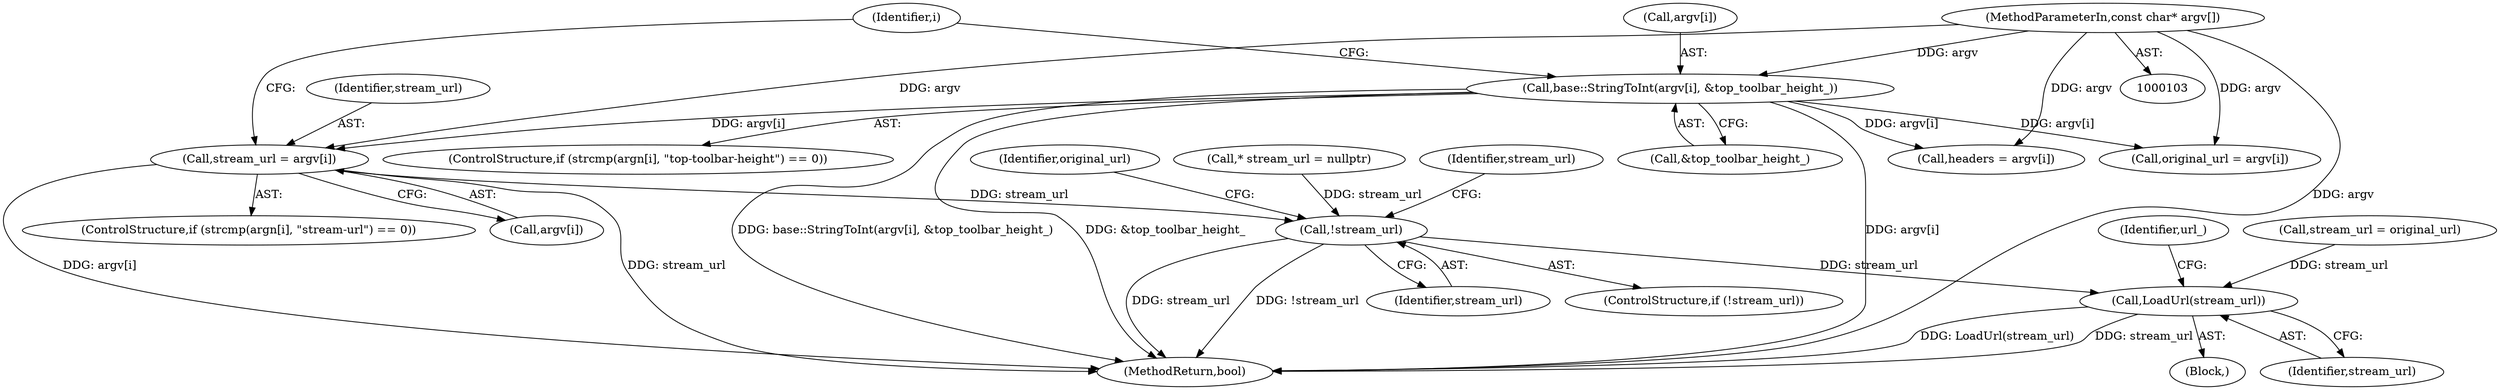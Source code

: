 digraph "0_Chrome_fff450abc4e2fb330ba700547a8e6a7b0fb90a6e@array" {
"1000240" [label="(Call,stream_url = argv[i])"];
"1000280" [label="(Call,base::StringToInt(argv[i], &top_toolbar_height_))"];
"1000106" [label="(MethodParameterIn,const char* argv[])"];
"1000301" [label="(Call,!stream_url)"];
"1000311" [label="(Call,LoadUrl(stream_url))"];
"1000240" [label="(Call,stream_url = argv[i])"];
"1000300" [label="(ControlStructure,if (!stream_url))"];
"1000272" [label="(ControlStructure,if (strcmp(argn[i], \"top-toolbar-height\") == 0))"];
"1000302" [label="(Identifier,stream_url)"];
"1000311" [label="(Call,LoadUrl(stream_url))"];
"1000320" [label="(MethodReturn,bool)"];
"1000303" [label="(Call,stream_url = original_url)"];
"1000280" [label="(Call,base::StringToInt(argv[i], &top_toolbar_height_))"];
"1000232" [label="(ControlStructure,if (strcmp(argn[i], \"stream-url\") == 0))"];
"1000216" [label="(Identifier,i)"];
"1000192" [label="(Call,* stream_url = nullptr)"];
"1000107" [label="(Block,)"];
"1000281" [label="(Call,argv[i])"];
"1000242" [label="(Call,argv[i])"];
"1000314" [label="(Identifier,url_)"];
"1000254" [label="(Call,headers = argv[i])"];
"1000304" [label="(Identifier,stream_url)"];
"1000312" [label="(Identifier,stream_url)"];
"1000301" [label="(Call,!stream_url)"];
"1000241" [label="(Identifier,stream_url)"];
"1000284" [label="(Call,&top_toolbar_height_)"];
"1000308" [label="(Identifier,original_url)"];
"1000106" [label="(MethodParameterIn,const char* argv[])"];
"1000226" [label="(Call,original_url = argv[i])"];
"1000240" -> "1000232"  [label="AST: "];
"1000240" -> "1000242"  [label="CFG: "];
"1000241" -> "1000240"  [label="AST: "];
"1000242" -> "1000240"  [label="AST: "];
"1000216" -> "1000240"  [label="CFG: "];
"1000240" -> "1000320"  [label="DDG: argv[i]"];
"1000240" -> "1000320"  [label="DDG: stream_url"];
"1000280" -> "1000240"  [label="DDG: argv[i]"];
"1000106" -> "1000240"  [label="DDG: argv"];
"1000240" -> "1000301"  [label="DDG: stream_url"];
"1000280" -> "1000272"  [label="AST: "];
"1000280" -> "1000284"  [label="CFG: "];
"1000281" -> "1000280"  [label="AST: "];
"1000284" -> "1000280"  [label="AST: "];
"1000216" -> "1000280"  [label="CFG: "];
"1000280" -> "1000320"  [label="DDG: &top_toolbar_height_"];
"1000280" -> "1000320"  [label="DDG: base::StringToInt(argv[i], &top_toolbar_height_)"];
"1000280" -> "1000320"  [label="DDG: argv[i]"];
"1000280" -> "1000226"  [label="DDG: argv[i]"];
"1000280" -> "1000254"  [label="DDG: argv[i]"];
"1000106" -> "1000280"  [label="DDG: argv"];
"1000106" -> "1000103"  [label="AST: "];
"1000106" -> "1000320"  [label="DDG: argv"];
"1000106" -> "1000226"  [label="DDG: argv"];
"1000106" -> "1000254"  [label="DDG: argv"];
"1000301" -> "1000300"  [label="AST: "];
"1000301" -> "1000302"  [label="CFG: "];
"1000302" -> "1000301"  [label="AST: "];
"1000304" -> "1000301"  [label="CFG: "];
"1000308" -> "1000301"  [label="CFG: "];
"1000301" -> "1000320"  [label="DDG: stream_url"];
"1000301" -> "1000320"  [label="DDG: !stream_url"];
"1000192" -> "1000301"  [label="DDG: stream_url"];
"1000301" -> "1000311"  [label="DDG: stream_url"];
"1000311" -> "1000107"  [label="AST: "];
"1000311" -> "1000312"  [label="CFG: "];
"1000312" -> "1000311"  [label="AST: "];
"1000314" -> "1000311"  [label="CFG: "];
"1000311" -> "1000320"  [label="DDG: stream_url"];
"1000311" -> "1000320"  [label="DDG: LoadUrl(stream_url)"];
"1000303" -> "1000311"  [label="DDG: stream_url"];
}

